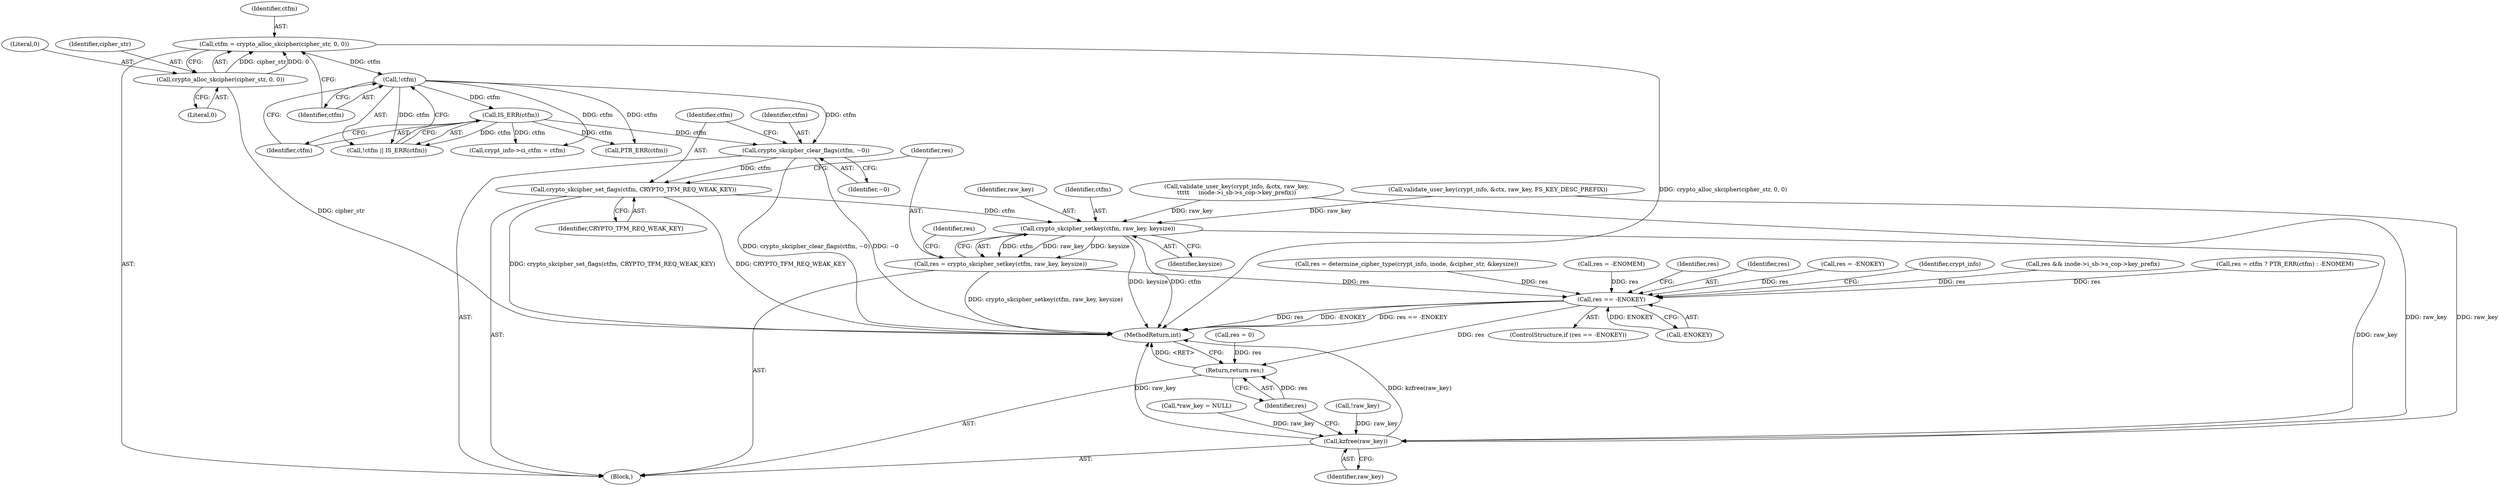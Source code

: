 digraph "0_linux_1b53cf9815bb4744958d41f3795d5d5a1d365e2d_1@API" {
"1000379" [label="(Call,crypto_skcipher_set_flags(ctfm, CRYPTO_TFM_REQ_WEAK_KEY))"];
"1000376" [label="(Call,crypto_skcipher_clear_flags(ctfm, ~0))"];
"1000357" [label="(Call,!ctfm)"];
"1000349" [label="(Call,ctfm = crypto_alloc_skcipher(cipher_str, 0, 0))"];
"1000351" [label="(Call,crypto_alloc_skcipher(cipher_str, 0, 0))"];
"1000359" [label="(Call,IS_ERR(ctfm))"];
"1000384" [label="(Call,crypto_skcipher_setkey(ctfm, raw_key, keysize))"];
"1000382" [label="(Call,res = crypto_skcipher_setkey(ctfm, raw_key, keysize))"];
"1000406" [label="(Call,res == -ENOKEY)"];
"1000417" [label="(Return,return res;)"];
"1000415" [label="(Call,kzfree(raw_key))"];
"1000384" [label="(Call,crypto_skcipher_setkey(ctfm, raw_key, keysize))"];
"1000381" [label="(Identifier,CRYPTO_TFM_REQ_WEAK_KEY)"];
"1000354" [label="(Literal,0)"];
"1000272" [label="(Call,res = determine_cipher_type(crypt_info, inode, &cipher_str, &keysize))"];
"1000294" [label="(Call,!raw_key)"];
"1000353" [label="(Literal,0)"];
"1000417" [label="(Return,return res;)"];
"1000408" [label="(Call,-ENOKEY)"];
"1000387" [label="(Identifier,keysize)"];
"1000405" [label="(ControlStructure,if (res == -ENOKEY))"];
"1000386" [label="(Identifier,raw_key)"];
"1000319" [label="(Call,validate_user_key(crypt_info, &ctx, raw_key,\n\t\t\t\t\t     inode->i_sb->s_cop->key_prefix))"];
"1000359" [label="(Call,IS_ERR(ctfm))"];
"1000284" [label="(Call,res = -ENOMEM)"];
"1000411" [label="(Identifier,res)"];
"1000351" [label="(Call,crypto_alloc_skcipher(cipher_str, 0, 0))"];
"1000111" [label="(Call,*raw_key = NULL)"];
"1000349" [label="(Call,ctfm = crypto_alloc_skcipher(cipher_str, 0, 0))"];
"1000383" [label="(Identifier,res)"];
"1000356" [label="(Call,!ctfm || IS_ERR(ctfm))"];
"1000357" [label="(Call,!ctfm)"];
"1000377" [label="(Identifier,ctfm)"];
"1000406" [label="(Call,res == -ENOKEY)"];
"1000415" [label="(Call,kzfree(raw_key))"];
"1000382" [label="(Call,res = crypto_skcipher_setkey(ctfm, raw_key, keysize))"];
"1000378" [label="(Identifier,~0)"];
"1000366" [label="(Call,PTR_ERR(ctfm))"];
"1000407" [label="(Identifier,res)"];
"1000339" [label="(Call,res = -ENOKEY)"];
"1000376" [label="(Call,crypto_skcipher_clear_flags(ctfm, ~0))"];
"1000371" [label="(Call,crypt_info->ci_ctfm = ctfm)"];
"1000104" [label="(Block,)"];
"1000414" [label="(Identifier,crypt_info)"];
"1000306" [label="(Call,res && inode->i_sb->s_cop->key_prefix)"];
"1000360" [label="(Identifier,ctfm)"];
"1000419" [label="(MethodReturn,int)"];
"1000410" [label="(Call,res = 0)"];
"1000380" [label="(Identifier,ctfm)"];
"1000352" [label="(Identifier,cipher_str)"];
"1000389" [label="(Identifier,res)"];
"1000299" [label="(Call,validate_user_key(crypt_info, &ctx, raw_key, FS_KEY_DESC_PREFIX))"];
"1000416" [label="(Identifier,raw_key)"];
"1000385" [label="(Identifier,ctfm)"];
"1000379" [label="(Call,crypto_skcipher_set_flags(ctfm, CRYPTO_TFM_REQ_WEAK_KEY))"];
"1000418" [label="(Identifier,res)"];
"1000362" [label="(Call,res = ctfm ? PTR_ERR(ctfm) : -ENOMEM)"];
"1000358" [label="(Identifier,ctfm)"];
"1000350" [label="(Identifier,ctfm)"];
"1000379" -> "1000104"  [label="AST: "];
"1000379" -> "1000381"  [label="CFG: "];
"1000380" -> "1000379"  [label="AST: "];
"1000381" -> "1000379"  [label="AST: "];
"1000383" -> "1000379"  [label="CFG: "];
"1000379" -> "1000419"  [label="DDG: crypto_skcipher_set_flags(ctfm, CRYPTO_TFM_REQ_WEAK_KEY)"];
"1000379" -> "1000419"  [label="DDG: CRYPTO_TFM_REQ_WEAK_KEY"];
"1000376" -> "1000379"  [label="DDG: ctfm"];
"1000379" -> "1000384"  [label="DDG: ctfm"];
"1000376" -> "1000104"  [label="AST: "];
"1000376" -> "1000378"  [label="CFG: "];
"1000377" -> "1000376"  [label="AST: "];
"1000378" -> "1000376"  [label="AST: "];
"1000380" -> "1000376"  [label="CFG: "];
"1000376" -> "1000419"  [label="DDG: crypto_skcipher_clear_flags(ctfm, ~0)"];
"1000376" -> "1000419"  [label="DDG: ~0"];
"1000357" -> "1000376"  [label="DDG: ctfm"];
"1000359" -> "1000376"  [label="DDG: ctfm"];
"1000357" -> "1000356"  [label="AST: "];
"1000357" -> "1000358"  [label="CFG: "];
"1000358" -> "1000357"  [label="AST: "];
"1000360" -> "1000357"  [label="CFG: "];
"1000356" -> "1000357"  [label="CFG: "];
"1000357" -> "1000356"  [label="DDG: ctfm"];
"1000349" -> "1000357"  [label="DDG: ctfm"];
"1000357" -> "1000359"  [label="DDG: ctfm"];
"1000357" -> "1000366"  [label="DDG: ctfm"];
"1000357" -> "1000371"  [label="DDG: ctfm"];
"1000349" -> "1000104"  [label="AST: "];
"1000349" -> "1000351"  [label="CFG: "];
"1000350" -> "1000349"  [label="AST: "];
"1000351" -> "1000349"  [label="AST: "];
"1000358" -> "1000349"  [label="CFG: "];
"1000349" -> "1000419"  [label="DDG: crypto_alloc_skcipher(cipher_str, 0, 0)"];
"1000351" -> "1000349"  [label="DDG: cipher_str"];
"1000351" -> "1000349"  [label="DDG: 0"];
"1000351" -> "1000354"  [label="CFG: "];
"1000352" -> "1000351"  [label="AST: "];
"1000353" -> "1000351"  [label="AST: "];
"1000354" -> "1000351"  [label="AST: "];
"1000351" -> "1000419"  [label="DDG: cipher_str"];
"1000359" -> "1000356"  [label="AST: "];
"1000359" -> "1000360"  [label="CFG: "];
"1000360" -> "1000359"  [label="AST: "];
"1000356" -> "1000359"  [label="CFG: "];
"1000359" -> "1000356"  [label="DDG: ctfm"];
"1000359" -> "1000366"  [label="DDG: ctfm"];
"1000359" -> "1000371"  [label="DDG: ctfm"];
"1000384" -> "1000382"  [label="AST: "];
"1000384" -> "1000387"  [label="CFG: "];
"1000385" -> "1000384"  [label="AST: "];
"1000386" -> "1000384"  [label="AST: "];
"1000387" -> "1000384"  [label="AST: "];
"1000382" -> "1000384"  [label="CFG: "];
"1000384" -> "1000419"  [label="DDG: keysize"];
"1000384" -> "1000419"  [label="DDG: ctfm"];
"1000384" -> "1000382"  [label="DDG: ctfm"];
"1000384" -> "1000382"  [label="DDG: raw_key"];
"1000384" -> "1000382"  [label="DDG: keysize"];
"1000299" -> "1000384"  [label="DDG: raw_key"];
"1000319" -> "1000384"  [label="DDG: raw_key"];
"1000384" -> "1000415"  [label="DDG: raw_key"];
"1000382" -> "1000104"  [label="AST: "];
"1000383" -> "1000382"  [label="AST: "];
"1000389" -> "1000382"  [label="CFG: "];
"1000382" -> "1000419"  [label="DDG: crypto_skcipher_setkey(ctfm, raw_key, keysize)"];
"1000382" -> "1000406"  [label="DDG: res"];
"1000406" -> "1000405"  [label="AST: "];
"1000406" -> "1000408"  [label="CFG: "];
"1000407" -> "1000406"  [label="AST: "];
"1000408" -> "1000406"  [label="AST: "];
"1000411" -> "1000406"  [label="CFG: "];
"1000414" -> "1000406"  [label="CFG: "];
"1000406" -> "1000419"  [label="DDG: res"];
"1000406" -> "1000419"  [label="DDG: -ENOKEY"];
"1000406" -> "1000419"  [label="DDG: res == -ENOKEY"];
"1000306" -> "1000406"  [label="DDG: res"];
"1000272" -> "1000406"  [label="DDG: res"];
"1000339" -> "1000406"  [label="DDG: res"];
"1000362" -> "1000406"  [label="DDG: res"];
"1000284" -> "1000406"  [label="DDG: res"];
"1000408" -> "1000406"  [label="DDG: ENOKEY"];
"1000406" -> "1000417"  [label="DDG: res"];
"1000417" -> "1000104"  [label="AST: "];
"1000417" -> "1000418"  [label="CFG: "];
"1000418" -> "1000417"  [label="AST: "];
"1000419" -> "1000417"  [label="CFG: "];
"1000417" -> "1000419"  [label="DDG: <RET>"];
"1000418" -> "1000417"  [label="DDG: res"];
"1000410" -> "1000417"  [label="DDG: res"];
"1000415" -> "1000104"  [label="AST: "];
"1000415" -> "1000416"  [label="CFG: "];
"1000416" -> "1000415"  [label="AST: "];
"1000418" -> "1000415"  [label="CFG: "];
"1000415" -> "1000419"  [label="DDG: raw_key"];
"1000415" -> "1000419"  [label="DDG: kzfree(raw_key)"];
"1000299" -> "1000415"  [label="DDG: raw_key"];
"1000111" -> "1000415"  [label="DDG: raw_key"];
"1000294" -> "1000415"  [label="DDG: raw_key"];
"1000319" -> "1000415"  [label="DDG: raw_key"];
}
